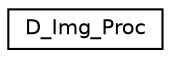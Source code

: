 digraph "Graphical Class Hierarchy"
{
 // LATEX_PDF_SIZE
  edge [fontname="Helvetica",fontsize="10",labelfontname="Helvetica",labelfontsize="10"];
  node [fontname="Helvetica",fontsize="10",shape=record];
  rankdir="LR";
  Node0 [label="D_Img_Proc",height=0.2,width=0.4,color="black", fillcolor="white", style="filled",URL="$class_d___img___proc.html",tooltip=" "];
}
